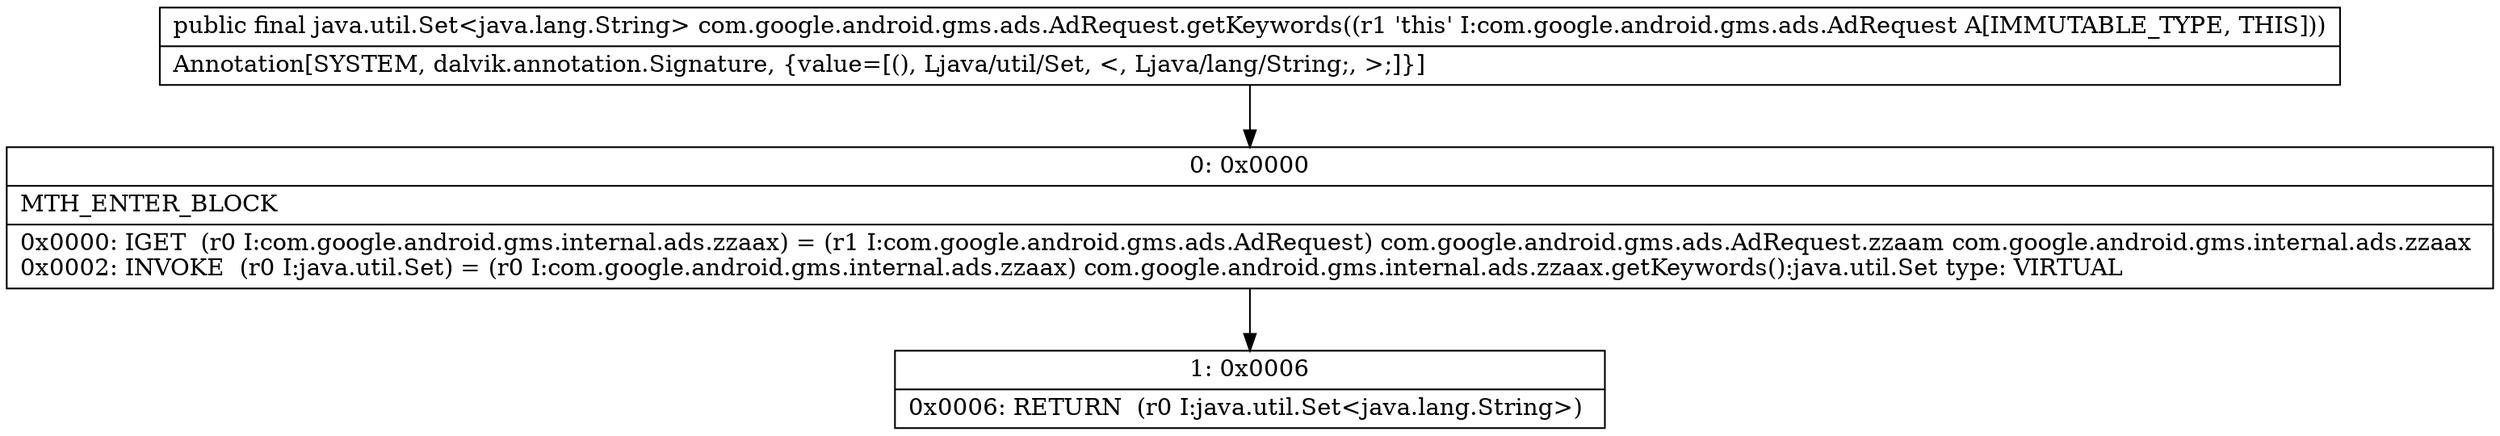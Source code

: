 digraph "CFG forcom.google.android.gms.ads.AdRequest.getKeywords()Ljava\/util\/Set;" {
Node_0 [shape=record,label="{0\:\ 0x0000|MTH_ENTER_BLOCK\l|0x0000: IGET  (r0 I:com.google.android.gms.internal.ads.zzaax) = (r1 I:com.google.android.gms.ads.AdRequest) com.google.android.gms.ads.AdRequest.zzaam com.google.android.gms.internal.ads.zzaax \l0x0002: INVOKE  (r0 I:java.util.Set) = (r0 I:com.google.android.gms.internal.ads.zzaax) com.google.android.gms.internal.ads.zzaax.getKeywords():java.util.Set type: VIRTUAL \l}"];
Node_1 [shape=record,label="{1\:\ 0x0006|0x0006: RETURN  (r0 I:java.util.Set\<java.lang.String\>) \l}"];
MethodNode[shape=record,label="{public final java.util.Set\<java.lang.String\> com.google.android.gms.ads.AdRequest.getKeywords((r1 'this' I:com.google.android.gms.ads.AdRequest A[IMMUTABLE_TYPE, THIS]))  | Annotation[SYSTEM, dalvik.annotation.Signature, \{value=[(), Ljava\/util\/Set, \<, Ljava\/lang\/String;, \>;]\}]\l}"];
MethodNode -> Node_0;
Node_0 -> Node_1;
}

